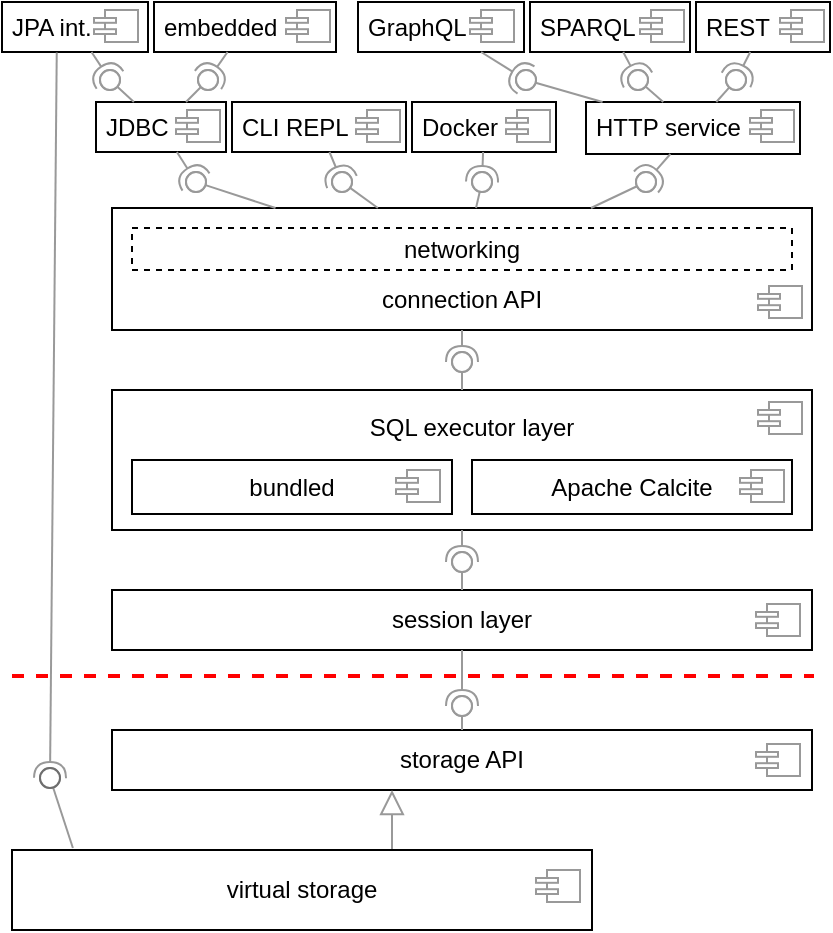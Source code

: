 <mxfile version="22.1.2" type="device">
  <diagram name="1 oldal" id="9zMQckgTDTX1H3_rx6Bh">
    <mxGraphModel dx="196" dy="117" grid="0" gridSize="10" guides="0" tooltips="1" connect="1" arrows="1" fold="1" page="1" pageScale="1" pageWidth="827" pageHeight="1169" math="0" shadow="0">
      <root>
        <mxCell id="0" />
        <mxCell id="1" parent="0" />
        <mxCell id="LfwBUIai21lKe5tmic68-83" value="storage API" style="rounded=0;whiteSpace=wrap;html=1;labelBackgroundColor=none;" parent="1" vertex="1">
          <mxGeometry x="200" y="470" width="350" height="30" as="geometry" />
        </mxCell>
        <mxCell id="LfwBUIai21lKe5tmic68-107" value="CLI REPL" style="rounded=0;whiteSpace=wrap;html=1;spacingLeft=3;align=left;" parent="1" vertex="1">
          <mxGeometry x="260" y="156" width="87" height="25" as="geometry" />
        </mxCell>
        <mxCell id="y8TaIUEGGa48Ej_vpP_Y-3" value="" style="endArrow=block;html=1;rounded=0;entryX=0.5;entryY=1;entryDx=0;entryDy=0;endFill=0;strokeColor=#999999;strokeWidth=1;jumpSize=4;endSize=10;" parent="1" edge="1">
          <mxGeometry width="50" height="50" relative="1" as="geometry">
            <mxPoint x="340" y="530" as="sourcePoint" />
            <mxPoint x="340" y="500" as="targetPoint" />
          </mxGeometry>
        </mxCell>
        <mxCell id="y8TaIUEGGa48Ej_vpP_Y-4" value="HTTP service" style="rounded=0;whiteSpace=wrap;html=1;spacingLeft=3;align=left;" parent="1" vertex="1">
          <mxGeometry x="437" y="156" width="107" height="26" as="geometry" />
        </mxCell>
        <mxCell id="y8TaIUEGGa48Ej_vpP_Y-16" value="GraphQL" style="rounded=0;whiteSpace=wrap;html=1;spacingLeft=3;align=left;" parent="1" vertex="1">
          <mxGeometry x="323" y="106" width="83" height="25" as="geometry" />
        </mxCell>
        <mxCell id="y8TaIUEGGa48Ej_vpP_Y-17" value="SPARQL" style="rounded=0;whiteSpace=wrap;html=1;spacingLeft=3;align=left;" parent="1" vertex="1">
          <mxGeometry x="409" y="106" width="80" height="25" as="geometry" />
        </mxCell>
        <mxCell id="y8TaIUEGGa48Ej_vpP_Y-18" value="REST" style="rounded=0;whiteSpace=wrap;html=1;spacingLeft=3;align=left;" parent="1" vertex="1">
          <mxGeometry x="492" y="106" width="67" height="25" as="geometry" />
        </mxCell>
        <mxCell id="LfwBUIai21lKe5tmic68-96" value="virtual storage" style="rounded=0;whiteSpace=wrap;html=1;" parent="1" vertex="1">
          <mxGeometry x="150" y="530" width="290" height="40" as="geometry" />
        </mxCell>
        <mxCell id="LfwBUIai21lKe5tmic68-84" value="" style="rounded=0;whiteSpace=wrap;html=1;" parent="1" vertex="1">
          <mxGeometry x="200" y="300" width="350" height="70" as="geometry" />
        </mxCell>
        <mxCell id="LfwBUIai21lKe5tmic68-85" value="bundled" style="rounded=0;whiteSpace=wrap;html=1;" parent="1" vertex="1">
          <mxGeometry x="210" y="335" width="160" height="27" as="geometry" />
        </mxCell>
        <mxCell id="LfwBUIai21lKe5tmic68-86" value="Apache Calcite" style="rounded=0;whiteSpace=wrap;html=1;" parent="1" vertex="1">
          <mxGeometry x="380" y="335" width="160" height="27" as="geometry" />
        </mxCell>
        <mxCell id="y8TaIUEGGa48Ej_vpP_Y-1" value="SQL executor layer" style="text;html=1;strokeColor=none;fillColor=none;align=center;verticalAlign=middle;whiteSpace=wrap;rounded=0;" parent="1" vertex="1">
          <mxGeometry x="220" y="307" width="320" height="24" as="geometry" />
        </mxCell>
        <mxCell id="tO9SyaKmGpbzQa6qqx5A-12" value="" style="endArrow=none;dashed=1;html=1;rounded=0;strokeWidth=2;strokeColor=#FF0000;" parent="1" edge="1">
          <mxGeometry width="50" height="50" relative="1" as="geometry">
            <mxPoint x="150" y="443" as="sourcePoint" />
            <mxPoint x="551" y="443" as="targetPoint" />
          </mxGeometry>
        </mxCell>
        <mxCell id="LfwBUIai21lKe5tmic68-93" value="session layer" style="rounded=0;whiteSpace=wrap;html=1;" parent="1" vertex="1">
          <mxGeometry x="200" y="400" width="350" height="30" as="geometry" />
        </mxCell>
        <mxCell id="LfwBUIai21lKe5tmic68-108" value="JDBC" style="rounded=0;whiteSpace=wrap;html=1;align=left;spacingLeft=3;" parent="1" vertex="1">
          <mxGeometry x="192" y="156" width="65" height="25" as="geometry" />
        </mxCell>
        <mxCell id="tO9SyaKmGpbzQa6qqx5A-1" value="JPA int." style="rounded=0;whiteSpace=wrap;html=1;spacingLeft=3;align=left;" parent="1" vertex="1">
          <mxGeometry x="145" y="106" width="73" height="25" as="geometry" />
        </mxCell>
        <mxCell id="tO9SyaKmGpbzQa6qqx5A-15" value="embedded" style="rounded=0;whiteSpace=wrap;html=1;spacingLeft=3;align=left;" parent="1" vertex="1">
          <mxGeometry x="221" y="106" width="91" height="25" as="geometry" />
        </mxCell>
        <mxCell id="tO9SyaKmGpbzQa6qqx5A-19" value="Docker" style="rounded=0;whiteSpace=wrap;html=1;spacingLeft=3;align=left;" parent="1" vertex="1">
          <mxGeometry x="350" y="156" width="72" height="25" as="geometry" />
        </mxCell>
        <mxCell id="LfwBUIai21lKe5tmic68-98" value="" style="rounded=0;whiteSpace=wrap;html=1;" parent="1" vertex="1">
          <mxGeometry x="200" y="209" width="350" height="61" as="geometry" />
        </mxCell>
        <mxCell id="LfwBUIai21lKe5tmic68-99" value="networking" style="rounded=0;whiteSpace=wrap;html=1;dashed=1;" parent="1" vertex="1">
          <mxGeometry x="210" y="219" width="330" height="21" as="geometry" />
        </mxCell>
        <mxCell id="y8TaIUEGGa48Ej_vpP_Y-12" value="connection API" style="text;html=1;strokeColor=none;fillColor=none;align=center;verticalAlign=middle;whiteSpace=wrap;rounded=0;" parent="1" vertex="1">
          <mxGeometry x="210" y="246" width="330" height="17" as="geometry" />
        </mxCell>
        <mxCell id="LfDuuOUQ123ce9cvV16G-2" value="" style="html=1;outlineConnect=0;whiteSpace=wrap;fillColor=#FFFFFF;shape=mxgraph.archimate3.component;strokeColor=#999999;strokeWidth=1;" parent="1" vertex="1">
          <mxGeometry x="523" y="248" width="22" height="16" as="geometry" />
        </mxCell>
        <mxCell id="LfDuuOUQ123ce9cvV16G-7" value="" style="html=1;outlineConnect=0;whiteSpace=wrap;fillColor=#FFFFFF;shape=mxgraph.archimate3.component;strokeColor=#999999;strokeWidth=1;" parent="1" vertex="1">
          <mxGeometry x="523" y="306" width="22" height="16" as="geometry" />
        </mxCell>
        <mxCell id="LfDuuOUQ123ce9cvV16G-8" value="" style="html=1;outlineConnect=0;whiteSpace=wrap;fillColor=#FFFFFF;shape=mxgraph.archimate3.component;strokeColor=#999999;strokeWidth=1;" parent="1" vertex="1">
          <mxGeometry x="514" y="340" width="22" height="16" as="geometry" />
        </mxCell>
        <mxCell id="LfDuuOUQ123ce9cvV16G-9" value="" style="html=1;outlineConnect=0;whiteSpace=wrap;fillColor=#FFFFFF;shape=mxgraph.archimate3.component;strokeColor=#999999;strokeWidth=1;" parent="1" vertex="1">
          <mxGeometry x="342" y="340" width="22" height="16" as="geometry" />
        </mxCell>
        <mxCell id="LfDuuOUQ123ce9cvV16G-10" value="" style="html=1;outlineConnect=0;whiteSpace=wrap;fillColor=#FFFFFF;shape=mxgraph.archimate3.component;strokeColor=#999999;strokeWidth=1;" parent="1" vertex="1">
          <mxGeometry x="522" y="407" width="22" height="16" as="geometry" />
        </mxCell>
        <mxCell id="LfDuuOUQ123ce9cvV16G-11" value="" style="html=1;outlineConnect=0;whiteSpace=wrap;fillColor=#FFFFFF;shape=mxgraph.archimate3.component;strokeColor=#999999;strokeWidth=1;" parent="1" vertex="1">
          <mxGeometry x="522" y="477" width="22" height="16" as="geometry" />
        </mxCell>
        <mxCell id="LfDuuOUQ123ce9cvV16G-12" value="" style="html=1;outlineConnect=0;whiteSpace=wrap;fillColor=#FFFFFF;shape=mxgraph.archimate3.component;strokeColor=#999999;strokeWidth=1;" parent="1" vertex="1">
          <mxGeometry x="412" y="540" width="22" height="16" as="geometry" />
        </mxCell>
        <mxCell id="LfDuuOUQ123ce9cvV16G-13" value="" style="html=1;outlineConnect=0;whiteSpace=wrap;fillColor=#FFFFFF;shape=mxgraph.archimate3.component;strokeColor=#999999;strokeWidth=1;" parent="1" vertex="1">
          <mxGeometry x="232" y="160" width="22" height="16" as="geometry" />
        </mxCell>
        <mxCell id="LfDuuOUQ123ce9cvV16G-14" value="" style="html=1;outlineConnect=0;whiteSpace=wrap;fillColor=#FFFFFF;shape=mxgraph.archimate3.component;strokeColor=#999999;strokeWidth=1;" parent="1" vertex="1">
          <mxGeometry x="322" y="160" width="22" height="16" as="geometry" />
        </mxCell>
        <mxCell id="LfDuuOUQ123ce9cvV16G-15" value="" style="html=1;outlineConnect=0;whiteSpace=wrap;fillColor=#FFFFFF;shape=mxgraph.archimate3.component;strokeColor=#999999;strokeWidth=1;" parent="1" vertex="1">
          <mxGeometry x="397" y="160" width="22" height="16" as="geometry" />
        </mxCell>
        <mxCell id="LfDuuOUQ123ce9cvV16G-16" value="" style="html=1;outlineConnect=0;whiteSpace=wrap;fillColor=#FFFFFF;shape=mxgraph.archimate3.component;strokeColor=#999999;strokeWidth=1;" parent="1" vertex="1">
          <mxGeometry x="519" y="160" width="22" height="16" as="geometry" />
        </mxCell>
        <mxCell id="LfDuuOUQ123ce9cvV16G-17" value="" style="html=1;outlineConnect=0;whiteSpace=wrap;fillColor=#FFFFFF;shape=mxgraph.archimate3.component;strokeColor=#999999;strokeWidth=1;" parent="1" vertex="1">
          <mxGeometry x="191" y="110" width="22" height="16" as="geometry" />
        </mxCell>
        <mxCell id="LfDuuOUQ123ce9cvV16G-19" value="" style="html=1;outlineConnect=0;whiteSpace=wrap;fillColor=#FFFFFF;shape=mxgraph.archimate3.component;strokeColor=#999999;strokeWidth=1;" parent="1" vertex="1">
          <mxGeometry x="287" y="110" width="22" height="16" as="geometry" />
        </mxCell>
        <mxCell id="LfDuuOUQ123ce9cvV16G-21" value="" style="html=1;outlineConnect=0;whiteSpace=wrap;fillColor=#FFFFFF;shape=mxgraph.archimate3.component;strokeColor=#999999;strokeWidth=1;" parent="1" vertex="1">
          <mxGeometry x="379" y="110" width="22" height="16" as="geometry" />
        </mxCell>
        <mxCell id="LfDuuOUQ123ce9cvV16G-22" value="" style="html=1;outlineConnect=0;whiteSpace=wrap;fillColor=#FFFFFF;shape=mxgraph.archimate3.component;strokeColor=#999999;strokeWidth=1;" parent="1" vertex="1">
          <mxGeometry x="464" y="110" width="22" height="16" as="geometry" />
        </mxCell>
        <mxCell id="LfDuuOUQ123ce9cvV16G-23" value="" style="html=1;outlineConnect=0;whiteSpace=wrap;fillColor=#FFFFFF;shape=mxgraph.archimate3.component;strokeColor=#999999;strokeWidth=1;" parent="1" vertex="1">
          <mxGeometry x="534" y="110" width="22" height="16" as="geometry" />
        </mxCell>
        <mxCell id="LfDuuOUQ123ce9cvV16G-24" value="" style="rounded=0;orthogonalLoop=1;jettySize=auto;html=1;endArrow=halfCircle;endFill=0;endSize=6;strokeWidth=1;sketch=0;strokeColor=#999999;" parent="1" source="LfwBUIai21lKe5tmic68-93" target="LfDuuOUQ123ce9cvV16G-26" edge="1">
          <mxGeometry relative="1" as="geometry">
            <mxPoint x="350" y="458" as="sourcePoint" />
          </mxGeometry>
        </mxCell>
        <mxCell id="LfDuuOUQ123ce9cvV16G-25" value="" style="rounded=0;orthogonalLoop=1;jettySize=auto;html=1;endArrow=oval;endFill=0;sketch=0;sourcePerimeterSpacing=0;targetPerimeterSpacing=0;endSize=10;entryX=0.543;entryY=0.243;entryDx=0;entryDy=0;entryPerimeter=0;strokeColor=#999999;" parent="1" source="LfwBUIai21lKe5tmic68-83" target="LfDuuOUQ123ce9cvV16G-26" edge="1">
          <mxGeometry relative="1" as="geometry">
            <mxPoint x="259" y="599" as="sourcePoint" />
          </mxGeometry>
        </mxCell>
        <mxCell id="LfDuuOUQ123ce9cvV16G-26" value="" style="ellipse;whiteSpace=wrap;html=1;align=center;aspect=fixed;resizable=0;perimeter=centerPerimeter;rotatable=0;allowArrows=0;points=[];outlineConnect=1;resizeWidth=1;resizeHeight=0;rotation=0;strokeColor=#999999;" parent="1" vertex="1">
          <mxGeometry x="370" y="453" width="10" height="10" as="geometry" />
        </mxCell>
        <mxCell id="LfDuuOUQ123ce9cvV16G-27" value="" style="rounded=0;orthogonalLoop=1;jettySize=auto;html=1;endArrow=halfCircle;endFill=0;endSize=6;strokeWidth=1;sketch=0;strokeColor=#999999;" parent="1" source="LfwBUIai21lKe5tmic68-84" target="LfDuuOUQ123ce9cvV16G-29" edge="1">
          <mxGeometry relative="1" as="geometry">
            <mxPoint x="342" y="392" as="sourcePoint" />
          </mxGeometry>
        </mxCell>
        <mxCell id="LfDuuOUQ123ce9cvV16G-28" value="" style="rounded=0;orthogonalLoop=1;jettySize=auto;html=1;endArrow=oval;endFill=0;sketch=0;sourcePerimeterSpacing=0;targetPerimeterSpacing=0;endSize=10;entryX=0.543;entryY=0.243;entryDx=0;entryDy=0;entryPerimeter=0;strokeColor=#999999;" parent="1" source="LfwBUIai21lKe5tmic68-93" target="LfDuuOUQ123ce9cvV16G-29" edge="1">
          <mxGeometry relative="1" as="geometry">
            <mxPoint x="375" y="380" as="sourcePoint" />
          </mxGeometry>
        </mxCell>
        <mxCell id="LfDuuOUQ123ce9cvV16G-29" value="" style="ellipse;whiteSpace=wrap;html=1;align=center;aspect=fixed;resizable=0;perimeter=centerPerimeter;rotatable=0;allowArrows=0;points=[];outlineConnect=1;resizeWidth=1;resizeHeight=0;rotation=0;strokeColor=#999999;" parent="1" vertex="1">
          <mxGeometry x="370" y="381" width="10" height="10" as="geometry" />
        </mxCell>
        <mxCell id="LfDuuOUQ123ce9cvV16G-31" value="" style="rounded=0;orthogonalLoop=1;jettySize=auto;html=1;endArrow=halfCircle;endFill=0;endSize=6;strokeWidth=1;sketch=0;strokeColor=#999999;" parent="1" source="LfwBUIai21lKe5tmic68-98" target="LfDuuOUQ123ce9cvV16G-33" edge="1">
          <mxGeometry relative="1" as="geometry">
            <mxPoint x="375" y="270" as="sourcePoint" />
          </mxGeometry>
        </mxCell>
        <mxCell id="LfDuuOUQ123ce9cvV16G-32" value="" style="rounded=0;orthogonalLoop=1;jettySize=auto;html=1;endArrow=oval;endFill=0;sketch=0;sourcePerimeterSpacing=0;targetPerimeterSpacing=0;endSize=10;entryX=0.543;entryY=0.243;entryDx=0;entryDy=0;entryPerimeter=0;strokeColor=#999999;" parent="1" source="LfwBUIai21lKe5tmic68-84" target="LfDuuOUQ123ce9cvV16G-33" edge="1">
          <mxGeometry relative="1" as="geometry">
            <mxPoint x="375" y="300" as="sourcePoint" />
          </mxGeometry>
        </mxCell>
        <mxCell id="LfDuuOUQ123ce9cvV16G-33" value="" style="ellipse;whiteSpace=wrap;html=1;align=center;aspect=fixed;resizable=0;perimeter=centerPerimeter;rotatable=0;allowArrows=0;points=[];outlineConnect=1;resizeWidth=1;resizeHeight=0;rotation=0;strokeColor=#999999;" parent="1" vertex="1">
          <mxGeometry x="370" y="281" width="10" height="10" as="geometry" />
        </mxCell>
        <mxCell id="LfDuuOUQ123ce9cvV16G-35" value="" style="rounded=0;orthogonalLoop=1;jettySize=auto;html=1;endArrow=halfCircle;endFill=0;endSize=6;strokeWidth=1;sketch=0;exitX=0.375;exitY=1.01;exitDx=0;exitDy=0;exitPerimeter=0;strokeColor=#999999;" parent="1" source="tO9SyaKmGpbzQa6qqx5A-1" target="LfDuuOUQ123ce9cvV16G-37" edge="1">
          <mxGeometry relative="1" as="geometry">
            <mxPoint x="178" y="143" as="sourcePoint" />
          </mxGeometry>
        </mxCell>
        <mxCell id="LfDuuOUQ123ce9cvV16G-36" value="" style="rounded=0;orthogonalLoop=1;jettySize=auto;html=1;endArrow=oval;endFill=0;sketch=0;sourcePerimeterSpacing=0;targetPerimeterSpacing=0;endSize=10;entryX=0.543;entryY=0.243;entryDx=0;entryDy=0;entryPerimeter=0;exitX=0.105;exitY=-0.025;exitDx=0;exitDy=0;exitPerimeter=0;strokeColor=#999999;" parent="1" source="LfwBUIai21lKe5tmic68-96" target="LfDuuOUQ123ce9cvV16G-37" edge="1">
          <mxGeometry relative="1" as="geometry">
            <mxPoint x="175" y="410" as="sourcePoint" />
          </mxGeometry>
        </mxCell>
        <mxCell id="LfDuuOUQ123ce9cvV16G-37" value="" style="ellipse;whiteSpace=wrap;html=1;align=center;aspect=fixed;resizable=0;perimeter=centerPerimeter;rotatable=0;allowArrows=0;points=[];outlineConnect=1;resizeWidth=1;resizeHeight=0;rotation=0;strokeColor=#6E6E6E;" parent="1" vertex="1">
          <mxGeometry x="164" y="489" width="10" height="10" as="geometry" />
        </mxCell>
        <mxCell id="LfDuuOUQ123ce9cvV16G-38" value="" style="rounded=0;orthogonalLoop=1;jettySize=auto;html=1;endArrow=halfCircle;endFill=0;endSize=6;strokeWidth=1;sketch=0;strokeColor=#999999;" parent="1" source="LfwBUIai21lKe5tmic68-108" target="LfDuuOUQ123ce9cvV16G-40" edge="1">
          <mxGeometry relative="1" as="geometry">
            <mxPoint x="235" y="180" as="sourcePoint" />
          </mxGeometry>
        </mxCell>
        <mxCell id="LfDuuOUQ123ce9cvV16G-39" value="" style="rounded=0;orthogonalLoop=1;jettySize=auto;html=1;endArrow=oval;endFill=0;sketch=0;sourcePerimeterSpacing=0;targetPerimeterSpacing=0;endSize=10;entryX=0.543;entryY=0.243;entryDx=0;entryDy=0;entryPerimeter=0;strokeColor=#999999;" parent="1" source="LfwBUIai21lKe5tmic68-98" target="LfDuuOUQ123ce9cvV16G-40" edge="1">
          <mxGeometry relative="1" as="geometry">
            <mxPoint x="235" y="210" as="sourcePoint" />
          </mxGeometry>
        </mxCell>
        <mxCell id="LfDuuOUQ123ce9cvV16G-40" value="" style="ellipse;whiteSpace=wrap;html=1;align=center;aspect=fixed;resizable=0;perimeter=centerPerimeter;rotatable=0;allowArrows=0;points=[];outlineConnect=1;resizeWidth=1;resizeHeight=0;rotation=0;strokeColor=#999999;" parent="1" vertex="1">
          <mxGeometry x="237" y="191" width="10" height="10" as="geometry" />
        </mxCell>
        <mxCell id="LfDuuOUQ123ce9cvV16G-41" value="" style="rounded=0;orthogonalLoop=1;jettySize=auto;html=1;endArrow=halfCircle;endFill=0;endSize=6;strokeWidth=1;sketch=0;strokeColor=#999999;" parent="1" source="LfwBUIai21lKe5tmic68-107" target="LfDuuOUQ123ce9cvV16G-43" edge="1">
          <mxGeometry relative="1" as="geometry">
            <mxPoint x="290" y="181" as="sourcePoint" />
          </mxGeometry>
        </mxCell>
        <mxCell id="LfDuuOUQ123ce9cvV16G-42" value="" style="rounded=0;orthogonalLoop=1;jettySize=auto;html=1;endArrow=oval;endFill=0;sketch=0;sourcePerimeterSpacing=0;targetPerimeterSpacing=0;endSize=10;entryX=0.543;entryY=0.243;entryDx=0;entryDy=0;entryPerimeter=0;strokeColor=#999999;" parent="1" source="LfwBUIai21lKe5tmic68-98" target="LfDuuOUQ123ce9cvV16G-43" edge="1">
          <mxGeometry relative="1" as="geometry">
            <mxPoint x="341" y="209" as="sourcePoint" />
          </mxGeometry>
        </mxCell>
        <mxCell id="LfDuuOUQ123ce9cvV16G-43" value="" style="ellipse;whiteSpace=wrap;html=1;align=center;aspect=fixed;resizable=0;perimeter=centerPerimeter;rotatable=0;allowArrows=0;points=[];outlineConnect=1;resizeWidth=1;resizeHeight=0;rotation=0;strokeColor=#999999;" parent="1" vertex="1">
          <mxGeometry x="310" y="191" width="10" height="10" as="geometry" />
        </mxCell>
        <mxCell id="LfDuuOUQ123ce9cvV16G-44" value="" style="rounded=0;orthogonalLoop=1;jettySize=auto;html=1;endArrow=halfCircle;endFill=0;endSize=6;strokeWidth=1;sketch=0;strokeColor=#999999;" parent="1" source="tO9SyaKmGpbzQa6qqx5A-19" target="LfDuuOUQ123ce9cvV16G-46" edge="1">
          <mxGeometry relative="1" as="geometry">
            <mxPoint x="379" y="191" as="sourcePoint" />
          </mxGeometry>
        </mxCell>
        <mxCell id="LfDuuOUQ123ce9cvV16G-45" value="" style="rounded=0;orthogonalLoop=1;jettySize=auto;html=1;endArrow=oval;endFill=0;sketch=0;sourcePerimeterSpacing=0;targetPerimeterSpacing=0;endSize=10;entryX=0.543;entryY=0.243;entryDx=0;entryDy=0;entryPerimeter=0;strokeColor=#999999;" parent="1" source="LfwBUIai21lKe5tmic68-98" target="LfDuuOUQ123ce9cvV16G-46" edge="1">
          <mxGeometry relative="1" as="geometry">
            <mxPoint x="405" y="219" as="sourcePoint" />
          </mxGeometry>
        </mxCell>
        <mxCell id="LfDuuOUQ123ce9cvV16G-46" value="" style="ellipse;whiteSpace=wrap;html=1;align=center;aspect=fixed;resizable=0;perimeter=centerPerimeter;rotatable=0;allowArrows=0;points=[];outlineConnect=1;resizeWidth=1;resizeHeight=0;rotation=0;strokeColor=#999999;" parent="1" vertex="1">
          <mxGeometry x="380" y="191" width="10" height="10" as="geometry" />
        </mxCell>
        <mxCell id="LfDuuOUQ123ce9cvV16G-47" value="" style="rounded=0;orthogonalLoop=1;jettySize=auto;html=1;endArrow=halfCircle;endFill=0;endSize=6;strokeWidth=1;sketch=0;strokeColor=#999999;" parent="1" source="y8TaIUEGGa48Ej_vpP_Y-4" target="LfDuuOUQ123ce9cvV16G-49" edge="1">
          <mxGeometry relative="1" as="geometry">
            <mxPoint x="486" y="181" as="sourcePoint" />
          </mxGeometry>
        </mxCell>
        <mxCell id="LfDuuOUQ123ce9cvV16G-48" value="" style="rounded=0;orthogonalLoop=1;jettySize=auto;html=1;endArrow=oval;endFill=0;sketch=0;sourcePerimeterSpacing=0;targetPerimeterSpacing=0;endSize=10;entryX=0.543;entryY=0.243;entryDx=0;entryDy=0;entryPerimeter=0;strokeColor=#999999;" parent="1" source="LfwBUIai21lKe5tmic68-98" target="LfDuuOUQ123ce9cvV16G-49" edge="1">
          <mxGeometry relative="1" as="geometry">
            <mxPoint x="482" y="209" as="sourcePoint" />
          </mxGeometry>
        </mxCell>
        <mxCell id="LfDuuOUQ123ce9cvV16G-49" value="" style="ellipse;whiteSpace=wrap;html=1;align=center;aspect=fixed;resizable=0;perimeter=centerPerimeter;rotatable=0;allowArrows=0;points=[];outlineConnect=1;resizeWidth=1;resizeHeight=0;rotation=0;strokeColor=#999999;" parent="1" vertex="1">
          <mxGeometry x="462" y="191" width="10" height="10" as="geometry" />
        </mxCell>
        <mxCell id="LfDuuOUQ123ce9cvV16G-50" value="" style="rounded=0;orthogonalLoop=1;jettySize=auto;html=1;endArrow=halfCircle;endFill=0;endSize=6;strokeWidth=1;sketch=0;strokeColor=#999999;" parent="1" source="y8TaIUEGGa48Ej_vpP_Y-16" target="LfDuuOUQ123ce9cvV16G-52" edge="1">
          <mxGeometry relative="1" as="geometry">
            <mxPoint x="396" y="130" as="sourcePoint" />
          </mxGeometry>
        </mxCell>
        <mxCell id="LfDuuOUQ123ce9cvV16G-51" value="" style="rounded=0;orthogonalLoop=1;jettySize=auto;html=1;endArrow=oval;endFill=0;sketch=0;sourcePerimeterSpacing=0;targetPerimeterSpacing=0;endSize=10;entryX=0.543;entryY=0.243;entryDx=0;entryDy=0;entryPerimeter=0;strokeColor=#999999;" parent="1" source="y8TaIUEGGa48Ej_vpP_Y-4" target="LfDuuOUQ123ce9cvV16G-52" edge="1">
          <mxGeometry relative="1" as="geometry">
            <mxPoint x="392" y="158" as="sourcePoint" />
          </mxGeometry>
        </mxCell>
        <mxCell id="LfDuuOUQ123ce9cvV16G-52" value="" style="ellipse;whiteSpace=wrap;html=1;align=center;aspect=fixed;resizable=0;perimeter=centerPerimeter;rotatable=0;allowArrows=0;points=[];outlineConnect=1;resizeWidth=1;resizeHeight=0;rotation=0;strokeColor=#999999;" parent="1" vertex="1">
          <mxGeometry x="402" y="140" width="10" height="10" as="geometry" />
        </mxCell>
        <mxCell id="LfDuuOUQ123ce9cvV16G-53" value="" style="rounded=0;orthogonalLoop=1;jettySize=auto;html=1;endArrow=halfCircle;endFill=0;endSize=6;strokeWidth=1;sketch=0;strokeColor=#999999;" parent="1" source="y8TaIUEGGa48Ej_vpP_Y-17" target="LfDuuOUQ123ce9cvV16G-55" edge="1">
          <mxGeometry relative="1" as="geometry">
            <mxPoint x="439" y="131" as="sourcePoint" />
          </mxGeometry>
        </mxCell>
        <mxCell id="LfDuuOUQ123ce9cvV16G-54" value="" style="rounded=0;orthogonalLoop=1;jettySize=auto;html=1;endArrow=oval;endFill=0;sketch=0;sourcePerimeterSpacing=0;targetPerimeterSpacing=0;endSize=10;entryX=0.543;entryY=0.243;entryDx=0;entryDy=0;entryPerimeter=0;strokeColor=#999999;" parent="1" source="y8TaIUEGGa48Ej_vpP_Y-4" target="LfDuuOUQ123ce9cvV16G-55" edge="1">
          <mxGeometry relative="1" as="geometry">
            <mxPoint x="499" y="156" as="sourcePoint" />
          </mxGeometry>
        </mxCell>
        <mxCell id="LfDuuOUQ123ce9cvV16G-55" value="" style="ellipse;whiteSpace=wrap;html=1;align=center;aspect=fixed;resizable=0;perimeter=centerPerimeter;rotatable=0;allowArrows=0;points=[];outlineConnect=1;resizeWidth=1;resizeHeight=0;rotation=0;strokeColor=#999999;" parent="1" vertex="1">
          <mxGeometry x="458" y="140" width="10" height="10" as="geometry" />
        </mxCell>
        <mxCell id="LfDuuOUQ123ce9cvV16G-56" value="" style="rounded=0;orthogonalLoop=1;jettySize=auto;html=1;endArrow=halfCircle;endFill=0;endSize=6;strokeWidth=1;sketch=0;strokeColor=#999999;" parent="1" source="y8TaIUEGGa48Ej_vpP_Y-18" target="LfDuuOUQ123ce9cvV16G-58" edge="1">
          <mxGeometry relative="1" as="geometry">
            <mxPoint x="515" y="131" as="sourcePoint" />
          </mxGeometry>
        </mxCell>
        <mxCell id="LfDuuOUQ123ce9cvV16G-57" value="" style="rounded=0;orthogonalLoop=1;jettySize=auto;html=1;endArrow=oval;endFill=0;sketch=0;sourcePerimeterSpacing=0;targetPerimeterSpacing=0;endSize=10;entryX=0.543;entryY=0.243;entryDx=0;entryDy=0;entryPerimeter=0;strokeColor=#999999;" parent="1" source="y8TaIUEGGa48Ej_vpP_Y-4" target="LfDuuOUQ123ce9cvV16G-58" edge="1">
          <mxGeometry relative="1" as="geometry">
            <mxPoint x="535" y="156" as="sourcePoint" />
          </mxGeometry>
        </mxCell>
        <mxCell id="LfDuuOUQ123ce9cvV16G-58" value="" style="ellipse;whiteSpace=wrap;html=1;align=center;aspect=fixed;resizable=0;perimeter=centerPerimeter;rotatable=0;allowArrows=0;points=[];outlineConnect=1;resizeWidth=1;resizeHeight=0;rotation=0;strokeColor=#999999;" parent="1" vertex="1">
          <mxGeometry x="507" y="140" width="10" height="10" as="geometry" />
        </mxCell>
        <mxCell id="LfDuuOUQ123ce9cvV16G-59" value="" style="rounded=0;orthogonalLoop=1;jettySize=auto;html=1;endArrow=halfCircle;endFill=0;endSize=6;strokeWidth=1;sketch=0;strokeColor=#999999;" parent="1" source="tO9SyaKmGpbzQa6qqx5A-15" target="LfDuuOUQ123ce9cvV16G-61" edge="1">
          <mxGeometry relative="1" as="geometry">
            <mxPoint x="261" y="131" as="sourcePoint" />
          </mxGeometry>
        </mxCell>
        <mxCell id="LfDuuOUQ123ce9cvV16G-60" value="" style="rounded=0;orthogonalLoop=1;jettySize=auto;html=1;endArrow=oval;endFill=0;sketch=0;sourcePerimeterSpacing=0;targetPerimeterSpacing=0;endSize=10;entryX=0.543;entryY=0.243;entryDx=0;entryDy=0;entryPerimeter=0;strokeColor=#999999;" parent="1" source="LfwBUIai21lKe5tmic68-108" target="LfDuuOUQ123ce9cvV16G-61" edge="1">
          <mxGeometry relative="1" as="geometry">
            <mxPoint x="244" y="156" as="sourcePoint" />
          </mxGeometry>
        </mxCell>
        <mxCell id="LfDuuOUQ123ce9cvV16G-61" value="" style="ellipse;whiteSpace=wrap;html=1;align=center;aspect=fixed;resizable=0;perimeter=centerPerimeter;rotatable=0;allowArrows=0;points=[];outlineConnect=1;resizeWidth=1;resizeHeight=0;rotation=0;strokeColor=#999999;" parent="1" vertex="1">
          <mxGeometry x="243" y="140" width="10" height="10" as="geometry" />
        </mxCell>
        <mxCell id="LfDuuOUQ123ce9cvV16G-62" value="" style="rounded=0;orthogonalLoop=1;jettySize=auto;html=1;endArrow=halfCircle;endFill=0;endSize=6;strokeWidth=1;sketch=0;strokeColor=#999999;" parent="1" source="tO9SyaKmGpbzQa6qqx5A-1" target="LfDuuOUQ123ce9cvV16G-64" edge="1">
          <mxGeometry relative="1" as="geometry">
            <mxPoint x="209" y="131" as="sourcePoint" />
          </mxGeometry>
        </mxCell>
        <mxCell id="LfDuuOUQ123ce9cvV16G-63" value="" style="rounded=0;orthogonalLoop=1;jettySize=auto;html=1;endArrow=oval;endFill=0;sketch=0;sourcePerimeterSpacing=0;targetPerimeterSpacing=0;endSize=10;entryX=0.543;entryY=0.243;entryDx=0;entryDy=0;entryPerimeter=0;strokeColor=#999999;" parent="1" source="LfwBUIai21lKe5tmic68-108" target="LfDuuOUQ123ce9cvV16G-64" edge="1">
          <mxGeometry relative="1" as="geometry">
            <mxPoint x="189" y="156" as="sourcePoint" />
          </mxGeometry>
        </mxCell>
        <mxCell id="LfDuuOUQ123ce9cvV16G-64" value="" style="ellipse;whiteSpace=wrap;html=1;align=center;aspect=fixed;resizable=0;perimeter=centerPerimeter;rotatable=0;allowArrows=0;points=[];outlineConnect=1;resizeWidth=1;resizeHeight=0;rotation=0;strokeColor=#999999;" parent="1" vertex="1">
          <mxGeometry x="194" y="140" width="10" height="10" as="geometry" />
        </mxCell>
      </root>
    </mxGraphModel>
  </diagram>
</mxfile>
